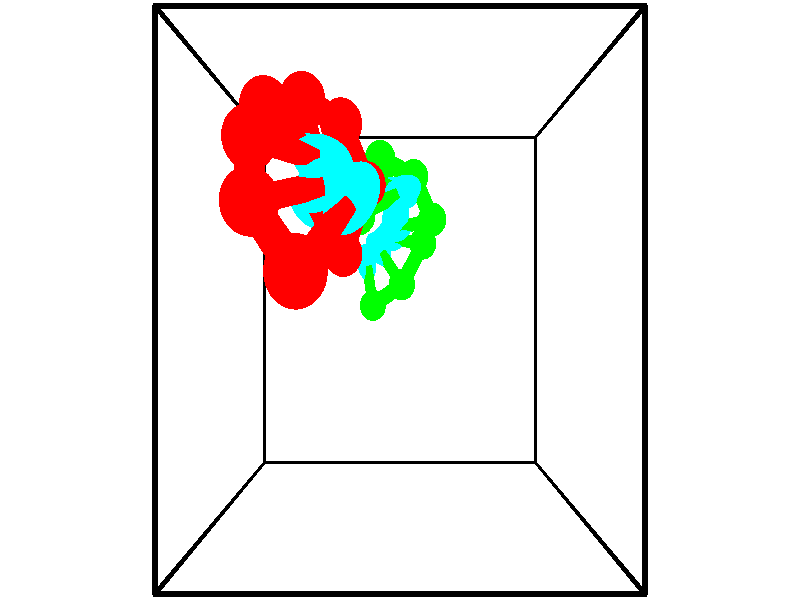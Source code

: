 // switches for output
#declare DRAW_BASES = 1; // possible values are 0, 1; only relevant for DNA ribbons
#declare DRAW_BASES_TYPE = 3; // possible values are 1, 2, 3; only relevant for DNA ribbons
#declare DRAW_FOG = 0; // set to 1 to enable fog

#include "colors.inc"

#include "transforms.inc"
background { rgb <1, 1, 1>}

#default {
   normal{
       ripples 0.25
       frequency 0.20
       turbulence 0.2
       lambda 5
   }
	finish {
		phong 0.1
		phong_size 40.
	}
}

// original window dimensions: 1024x640


// camera settings

camera {
	sky <-0, 1, 0>
	up <-0, 1, 0>
	right 1.6 * <1, 0, 0>
	location <2.5, 2.5, 11.1562>
	look_at <2.5, 2.5, 2.5>
	direction <0, 0, -8.6562>
	angle 67.0682
}


# declare cpy_camera_pos = <2.5, 2.5, 11.1562>;
# if (DRAW_FOG = 1)
fog {
	fog_type 2
	up vnormalize(cpy_camera_pos)
	color rgbt<1,1,1,0.3>
	distance 1e-5
	fog_alt 3e-3
	fog_offset 4
}
# end


// LIGHTS

# declare lum = 6;
global_settings {
	ambient_light rgb lum * <0.05, 0.05, 0.05>
	max_trace_level 15
}# declare cpy_direct_light_amount = 0.25;
light_source
{	1000 * <-1, -1, 1>,
	rgb lum * cpy_direct_light_amount
	parallel
}

light_source
{	1000 * <1, 1, -1>,
	rgb lum * cpy_direct_light_amount
	parallel
}

// strand 0

// nucleotide -1

// particle -1
sphere {
	<1.757840, 3.000980, 3.274593> 0.250000
	pigment { color rgbt <1,0,0,0> }
	no_shadow
}
cylinder {
	<1.508392, 3.304270, 3.350693>,  <1.358723, 3.486243, 3.396353>, 0.100000
	pigment { color rgbt <1,0,0,0> }
	no_shadow
}
cylinder {
	<1.508392, 3.304270, 3.350693>,  <1.757840, 3.000980, 3.274593>, 0.100000
	pigment { color rgbt <1,0,0,0> }
	no_shadow
}

// particle -1
sphere {
	<1.508392, 3.304270, 3.350693> 0.100000
	pigment { color rgbt <1,0,0,0> }
	no_shadow
}
sphere {
	0, 1
	scale<0.080000,0.200000,0.300000>
	matrix <0.291689, -0.000095, 0.956513,
		0.725269, 0.651994, -0.221106,
		-0.623620, 0.758224, 0.190249,
		1.321306, 3.531737, 3.407767>
	pigment { color rgbt <0,1,1,0> }
	no_shadow
}
cylinder {
	<2.068280, 3.713371, 3.517134>,  <1.757840, 3.000980, 3.274593>, 0.130000
	pigment { color rgbt <1,0,0,0> }
	no_shadow
}

// nucleotide -1

// particle -1
sphere {
	<2.068280, 3.713371, 3.517134> 0.250000
	pigment { color rgbt <1,0,0,0> }
	no_shadow
}
cylinder {
	<1.699280, 3.637474, 3.651590>,  <1.477880, 3.591936, 3.732264>, 0.100000
	pigment { color rgbt <1,0,0,0> }
	no_shadow
}
cylinder {
	<1.699280, 3.637474, 3.651590>,  <2.068280, 3.713371, 3.517134>, 0.100000
	pigment { color rgbt <1,0,0,0> }
	no_shadow
}

// particle -1
sphere {
	<1.699280, 3.637474, 3.651590> 0.100000
	pigment { color rgbt <1,0,0,0> }
	no_shadow
}
sphere {
	0, 1
	scale<0.080000,0.200000,0.300000>
	matrix <0.293696, 0.220046, 0.930227,
		-0.250470, 0.956858, -0.147266,
		-0.922501, -0.189743, 0.336140,
		1.422530, 3.580551, 3.752432>
	pigment { color rgbt <0,1,1,0> }
	no_shadow
}
cylinder {
	<1.797270, 4.255830, 3.953901>,  <2.068280, 3.713371, 3.517134>, 0.130000
	pigment { color rgbt <1,0,0,0> }
	no_shadow
}

// nucleotide -1

// particle -1
sphere {
	<1.797270, 4.255830, 3.953901> 0.250000
	pigment { color rgbt <1,0,0,0> }
	no_shadow
}
cylinder {
	<1.636230, 3.902000, 4.048086>,  <1.539607, 3.689703, 4.104597>, 0.100000
	pigment { color rgbt <1,0,0,0> }
	no_shadow
}
cylinder {
	<1.636230, 3.902000, 4.048086>,  <1.797270, 4.255830, 3.953901>, 0.100000
	pigment { color rgbt <1,0,0,0> }
	no_shadow
}

// particle -1
sphere {
	<1.636230, 3.902000, 4.048086> 0.100000
	pigment { color rgbt <1,0,0,0> }
	no_shadow
}
sphere {
	0, 1
	scale<0.080000,0.200000,0.300000>
	matrix <0.239722, 0.146366, 0.959745,
		-0.883429, 0.442838, 0.153125,
		-0.402600, -0.884574, 0.235462,
		1.515451, 3.636628, 4.118725>
	pigment { color rgbt <0,1,1,0> }
	no_shadow
}
cylinder {
	<1.425003, 4.344226, 4.498413>,  <1.797270, 4.255830, 3.953901>, 0.130000
	pigment { color rgbt <1,0,0,0> }
	no_shadow
}

// nucleotide -1

// particle -1
sphere {
	<1.425003, 4.344226, 4.498413> 0.250000
	pigment { color rgbt <1,0,0,0> }
	no_shadow
}
cylinder {
	<1.531761, 3.958881, 4.509007>,  <1.595816, 3.727674, 4.515363>, 0.100000
	pigment { color rgbt <1,0,0,0> }
	no_shadow
}
cylinder {
	<1.531761, 3.958881, 4.509007>,  <1.425003, 4.344226, 4.498413>, 0.100000
	pigment { color rgbt <1,0,0,0> }
	no_shadow
}

// particle -1
sphere {
	<1.531761, 3.958881, 4.509007> 0.100000
	pigment { color rgbt <1,0,0,0> }
	no_shadow
}
sphere {
	0, 1
	scale<0.080000,0.200000,0.300000>
	matrix <0.284327, 0.104970, 0.952964,
		-0.920829, -0.246811, 0.301926,
		0.266895, -0.963362, 0.026485,
		1.611830, 3.669873, 4.516952>
	pigment { color rgbt <0,1,1,0> }
	no_shadow
}
cylinder {
	<1.138293, 4.122924, 5.086075>,  <1.425003, 4.344226, 4.498413>, 0.130000
	pigment { color rgbt <1,0,0,0> }
	no_shadow
}

// nucleotide -1

// particle -1
sphere {
	<1.138293, 4.122924, 5.086075> 0.250000
	pigment { color rgbt <1,0,0,0> }
	no_shadow
}
cylinder {
	<1.435684, 3.867373, 5.007008>,  <1.614119, 3.714042, 4.959567>, 0.100000
	pigment { color rgbt <1,0,0,0> }
	no_shadow
}
cylinder {
	<1.435684, 3.867373, 5.007008>,  <1.138293, 4.122924, 5.086075>, 0.100000
	pigment { color rgbt <1,0,0,0> }
	no_shadow
}

// particle -1
sphere {
	<1.435684, 3.867373, 5.007008> 0.100000
	pigment { color rgbt <1,0,0,0> }
	no_shadow
}
sphere {
	0, 1
	scale<0.080000,0.200000,0.300000>
	matrix <0.239958, -0.021045, 0.970555,
		-0.624227, -0.769019, 0.137658,
		0.743479, -0.638879, -0.197670,
		1.658728, 3.675709, 4.947707>
	pigment { color rgbt <0,1,1,0> }
	no_shadow
}
cylinder {
	<1.126315, 3.740350, 5.641705>,  <1.138293, 4.122924, 5.086075>, 0.130000
	pigment { color rgbt <1,0,0,0> }
	no_shadow
}

// nucleotide -1

// particle -1
sphere {
	<1.126315, 3.740350, 5.641705> 0.250000
	pigment { color rgbt <1,0,0,0> }
	no_shadow
}
cylinder {
	<1.492111, 3.665876, 5.498014>,  <1.711589, 3.621192, 5.411800>, 0.100000
	pigment { color rgbt <1,0,0,0> }
	no_shadow
}
cylinder {
	<1.492111, 3.665876, 5.498014>,  <1.126315, 3.740350, 5.641705>, 0.100000
	pigment { color rgbt <1,0,0,0> }
	no_shadow
}

// particle -1
sphere {
	<1.492111, 3.665876, 5.498014> 0.100000
	pigment { color rgbt <1,0,0,0> }
	no_shadow
}
sphere {
	0, 1
	scale<0.080000,0.200000,0.300000>
	matrix <0.327318, -0.181479, 0.927323,
		-0.237848, -0.965608, -0.105018,
		0.914490, -0.186188, -0.359225,
		1.766458, 3.610021, 5.390247>
	pigment { color rgbt <0,1,1,0> }
	no_shadow
}
cylinder {
	<1.216502, 3.201572, 6.011525>,  <1.126315, 3.740350, 5.641705>, 0.130000
	pigment { color rgbt <1,0,0,0> }
	no_shadow
}

// nucleotide -1

// particle -1
sphere {
	<1.216502, 3.201572, 6.011525> 0.250000
	pigment { color rgbt <1,0,0,0> }
	no_shadow
}
cylinder {
	<1.590218, 3.292271, 5.901476>,  <1.814447, 3.346690, 5.835447>, 0.100000
	pigment { color rgbt <1,0,0,0> }
	no_shadow
}
cylinder {
	<1.590218, 3.292271, 5.901476>,  <1.216502, 3.201572, 6.011525>, 0.100000
	pigment { color rgbt <1,0,0,0> }
	no_shadow
}

// particle -1
sphere {
	<1.590218, 3.292271, 5.901476> 0.100000
	pigment { color rgbt <1,0,0,0> }
	no_shadow
}
sphere {
	0, 1
	scale<0.080000,0.200000,0.300000>
	matrix <0.337020, -0.309997, 0.888999,
		0.116290, -0.923303, -0.366045,
		0.934288, 0.226746, -0.275122,
		1.870504, 3.360294, 5.818939>
	pigment { color rgbt <0,1,1,0> }
	no_shadow
}
cylinder {
	<1.681062, 2.687422, 6.417189>,  <1.216502, 3.201572, 6.011525>, 0.130000
	pigment { color rgbt <1,0,0,0> }
	no_shadow
}

// nucleotide -1

// particle -1
sphere {
	<1.681062, 2.687422, 6.417189> 0.250000
	pigment { color rgbt <1,0,0,0> }
	no_shadow
}
cylinder {
	<1.923836, 2.979252, 6.291107>,  <2.069500, 3.154350, 6.215458>, 0.100000
	pigment { color rgbt <1,0,0,0> }
	no_shadow
}
cylinder {
	<1.923836, 2.979252, 6.291107>,  <1.681062, 2.687422, 6.417189>, 0.100000
	pigment { color rgbt <1,0,0,0> }
	no_shadow
}

// particle -1
sphere {
	<1.923836, 2.979252, 6.291107> 0.100000
	pigment { color rgbt <1,0,0,0> }
	no_shadow
}
sphere {
	0, 1
	scale<0.080000,0.200000,0.300000>
	matrix <0.450301, 0.011121, 0.892807,
		0.654875, -0.683811, -0.321778,
		0.606933, 0.729574, -0.315204,
		2.105916, 3.198124, 6.196546>
	pigment { color rgbt <0,1,1,0> }
	no_shadow
}
// strand 1

// nucleotide -1

// particle -1
sphere {
	<1.886920, 3.545891, 2.241856> 0.250000
	pigment { color rgbt <0,1,0,0> }
	no_shadow
}
cylinder {
	<2.252121, 3.708427, 2.227345>,  <2.471241, 3.805949, 2.218637>, 0.100000
	pigment { color rgbt <0,1,0,0> }
	no_shadow
}
cylinder {
	<2.252121, 3.708427, 2.227345>,  <1.886920, 3.545891, 2.241856>, 0.100000
	pigment { color rgbt <0,1,0,0> }
	no_shadow
}

// particle -1
sphere {
	<2.252121, 3.708427, 2.227345> 0.100000
	pigment { color rgbt <0,1,0,0> }
	no_shadow
}
sphere {
	0, 1
	scale<0.080000,0.200000,0.300000>
	matrix <-0.013926, -0.057834, -0.998229,
		-0.407719, 0.911890, -0.047143,
		0.913001, 0.406341, -0.036279,
		2.526021, 3.830330, 2.216461>
	pigment { color rgbt <0,1,1,0> }
	no_shadow
}
cylinder {
	<1.837911, 4.151833, 1.845941>,  <1.886920, 3.545891, 2.241856>, 0.130000
	pigment { color rgbt <0,1,0,0> }
	no_shadow
}

// nucleotide -1

// particle -1
sphere {
	<1.837911, 4.151833, 1.845941> 0.250000
	pigment { color rgbt <0,1,0,0> }
	no_shadow
}
cylinder {
	<2.207039, 4.001221, 1.813374>,  <2.428516, 3.910853, 1.793833>, 0.100000
	pigment { color rgbt <0,1,0,0> }
	no_shadow
}
cylinder {
	<2.207039, 4.001221, 1.813374>,  <1.837911, 4.151833, 1.845941>, 0.100000
	pigment { color rgbt <0,1,0,0> }
	no_shadow
}

// particle -1
sphere {
	<2.207039, 4.001221, 1.813374> 0.100000
	pigment { color rgbt <0,1,0,0> }
	no_shadow
}
sphere {
	0, 1
	scale<0.080000,0.200000,0.300000>
	matrix <-0.206723, -0.305673, -0.929424,
		0.325069, 0.874522, -0.359919,
		0.922820, -0.376530, -0.081419,
		2.483885, 3.888262, 1.788948>
	pigment { color rgbt <0,1,1,0> }
	no_shadow
}
cylinder {
	<2.175668, 4.419740, 1.314499>,  <1.837911, 4.151833, 1.845941>, 0.130000
	pigment { color rgbt <0,1,0,0> }
	no_shadow
}

// nucleotide -1

// particle -1
sphere {
	<2.175668, 4.419740, 1.314499> 0.250000
	pigment { color rgbt <0,1,0,0> }
	no_shadow
}
cylinder {
	<2.328323, 4.053288, 1.363577>,  <2.419916, 3.833416, 1.393024>, 0.100000
	pigment { color rgbt <0,1,0,0> }
	no_shadow
}
cylinder {
	<2.328323, 4.053288, 1.363577>,  <2.175668, 4.419740, 1.314499>, 0.100000
	pigment { color rgbt <0,1,0,0> }
	no_shadow
}

// particle -1
sphere {
	<2.328323, 4.053288, 1.363577> 0.100000
	pigment { color rgbt <0,1,0,0> }
	no_shadow
}
sphere {
	0, 1
	scale<0.080000,0.200000,0.300000>
	matrix <-0.295846, -0.246830, -0.922795,
		0.875687, 0.315875, -0.365233,
		0.381638, -0.916132, 0.122696,
		2.442815, 3.778448, 1.400386>
	pigment { color rgbt <0,1,1,0> }
	no_shadow
}
cylinder {
	<2.733047, 4.266646, 0.781641>,  <2.175668, 4.419740, 1.314499>, 0.130000
	pigment { color rgbt <0,1,0,0> }
	no_shadow
}

// nucleotide -1

// particle -1
sphere {
	<2.733047, 4.266646, 0.781641> 0.250000
	pigment { color rgbt <0,1,0,0> }
	no_shadow
}
cylinder {
	<2.553078, 3.934135, 0.912207>,  <2.445096, 3.734629, 0.990546>, 0.100000
	pigment { color rgbt <0,1,0,0> }
	no_shadow
}
cylinder {
	<2.553078, 3.934135, 0.912207>,  <2.733047, 4.266646, 0.781641>, 0.100000
	pigment { color rgbt <0,1,0,0> }
	no_shadow
}

// particle -1
sphere {
	<2.553078, 3.934135, 0.912207> 0.100000
	pigment { color rgbt <0,1,0,0> }
	no_shadow
}
sphere {
	0, 1
	scale<0.080000,0.200000,0.300000>
	matrix <-0.167818, -0.280291, -0.945132,
		0.877158, -0.480015, -0.013394,
		-0.449923, -0.831278, 0.326415,
		2.418101, 3.684752, 1.010131>
	pigment { color rgbt <0,1,1,0> }
	no_shadow
}
cylinder {
	<3.069181, 3.689110, 0.449689>,  <2.733047, 4.266646, 0.781641>, 0.130000
	pigment { color rgbt <0,1,0,0> }
	no_shadow
}

// nucleotide -1

// particle -1
sphere {
	<3.069181, 3.689110, 0.449689> 0.250000
	pigment { color rgbt <0,1,0,0> }
	no_shadow
}
cylinder {
	<2.693634, 3.599312, 0.554096>,  <2.468306, 3.545433, 0.616740>, 0.100000
	pigment { color rgbt <0,1,0,0> }
	no_shadow
}
cylinder {
	<2.693634, 3.599312, 0.554096>,  <3.069181, 3.689110, 0.449689>, 0.100000
	pigment { color rgbt <0,1,0,0> }
	no_shadow
}

// particle -1
sphere {
	<2.693634, 3.599312, 0.554096> 0.100000
	pigment { color rgbt <0,1,0,0> }
	no_shadow
}
sphere {
	0, 1
	scale<0.080000,0.200000,0.300000>
	matrix <-0.198314, -0.267092, -0.943045,
		0.281425, -0.937157, 0.206243,
		-0.938867, -0.224496, 0.261018,
		2.411974, 3.531963, 0.632401>
	pigment { color rgbt <0,1,1,0> }
	no_shadow
}
cylinder {
	<2.927784, 3.380963, -0.131218>,  <3.069181, 3.689110, 0.449689>, 0.130000
	pigment { color rgbt <0,1,0,0> }
	no_shadow
}

// nucleotide -1

// particle -1
sphere {
	<2.927784, 3.380963, -0.131218> 0.250000
	pigment { color rgbt <0,1,0,0> }
	no_shadow
}
cylinder {
	<2.565094, 3.412437, 0.034510>,  <2.347480, 3.431322, 0.133946>, 0.100000
	pigment { color rgbt <0,1,0,0> }
	no_shadow
}
cylinder {
	<2.565094, 3.412437, 0.034510>,  <2.927784, 3.380963, -0.131218>, 0.100000
	pigment { color rgbt <0,1,0,0> }
	no_shadow
}

// particle -1
sphere {
	<2.565094, 3.412437, 0.034510> 0.100000
	pigment { color rgbt <0,1,0,0> }
	no_shadow
}
sphere {
	0, 1
	scale<0.080000,0.200000,0.300000>
	matrix <-0.421605, -0.192506, -0.886110,
		0.010037, -0.978136, 0.207723,
		-0.906724, 0.078683, 0.414319,
		2.293077, 3.436043, 0.158805>
	pigment { color rgbt <0,1,1,0> }
	no_shadow
}
cylinder {
	<2.535200, 2.742931, -0.197433>,  <2.927784, 3.380963, -0.131218>, 0.130000
	pigment { color rgbt <0,1,0,0> }
	no_shadow
}

// nucleotide -1

// particle -1
sphere {
	<2.535200, 2.742931, -0.197433> 0.250000
	pigment { color rgbt <0,1,0,0> }
	no_shadow
}
cylinder {
	<2.288376, 3.056087, -0.165638>,  <2.140281, 3.243981, -0.146561>, 0.100000
	pigment { color rgbt <0,1,0,0> }
	no_shadow
}
cylinder {
	<2.288376, 3.056087, -0.165638>,  <2.535200, 2.742931, -0.197433>, 0.100000
	pigment { color rgbt <0,1,0,0> }
	no_shadow
}

// particle -1
sphere {
	<2.288376, 3.056087, -0.165638> 0.100000
	pigment { color rgbt <0,1,0,0> }
	no_shadow
}
sphere {
	0, 1
	scale<0.080000,0.200000,0.300000>
	matrix <-0.324937, -0.161500, -0.931844,
		-0.716695, -0.600832, 0.354046,
		-0.617060, 0.782891, 0.079486,
		2.103258, 3.290955, -0.141792>
	pigment { color rgbt <0,1,1,0> }
	no_shadow
}
cylinder {
	<1.978384, 2.412585, -0.499263>,  <2.535200, 2.742931, -0.197433>, 0.130000
	pigment { color rgbt <0,1,0,0> }
	no_shadow
}

// nucleotide -1

// particle -1
sphere {
	<1.978384, 2.412585, -0.499263> 0.250000
	pigment { color rgbt <0,1,0,0> }
	no_shadow
}
cylinder {
	<1.907661, 2.806248, -0.504524>,  <1.865228, 3.042446, -0.507681>, 0.100000
	pigment { color rgbt <0,1,0,0> }
	no_shadow
}
cylinder {
	<1.907661, 2.806248, -0.504524>,  <1.978384, 2.412585, -0.499263>, 0.100000
	pigment { color rgbt <0,1,0,0> }
	no_shadow
}

// particle -1
sphere {
	<1.907661, 2.806248, -0.504524> 0.100000
	pigment { color rgbt <0,1,0,0> }
	no_shadow
}
sphere {
	0, 1
	scale<0.080000,0.200000,0.300000>
	matrix <-0.468867, -0.095968, -0.878040,
		-0.865392, -0.149075, 0.478407,
		-0.176806, 0.984158, -0.013154,
		1.854620, 3.101495, -0.508470>
	pigment { color rgbt <0,1,1,0> }
	no_shadow
}
// box output
cylinder {
	<0.000000, 0.000000, 0.000000>,  <5.000000, 0.000000, 0.000000>, 0.025000
	pigment { color rgbt <0,0,0,0> }
	no_shadow
}
cylinder {
	<0.000000, 0.000000, 0.000000>,  <0.000000, 5.000000, 0.000000>, 0.025000
	pigment { color rgbt <0,0,0,0> }
	no_shadow
}
cylinder {
	<0.000000, 0.000000, 0.000000>,  <0.000000, 0.000000, 5.000000>, 0.025000
	pigment { color rgbt <0,0,0,0> }
	no_shadow
}
cylinder {
	<5.000000, 5.000000, 5.000000>,  <0.000000, 5.000000, 5.000000>, 0.025000
	pigment { color rgbt <0,0,0,0> }
	no_shadow
}
cylinder {
	<5.000000, 5.000000, 5.000000>,  <5.000000, 0.000000, 5.000000>, 0.025000
	pigment { color rgbt <0,0,0,0> }
	no_shadow
}
cylinder {
	<5.000000, 5.000000, 5.000000>,  <5.000000, 5.000000, 0.000000>, 0.025000
	pigment { color rgbt <0,0,0,0> }
	no_shadow
}
cylinder {
	<0.000000, 0.000000, 5.000000>,  <0.000000, 5.000000, 5.000000>, 0.025000
	pigment { color rgbt <0,0,0,0> }
	no_shadow
}
cylinder {
	<0.000000, 0.000000, 5.000000>,  <5.000000, 0.000000, 5.000000>, 0.025000
	pigment { color rgbt <0,0,0,0> }
	no_shadow
}
cylinder {
	<5.000000, 5.000000, 0.000000>,  <0.000000, 5.000000, 0.000000>, 0.025000
	pigment { color rgbt <0,0,0,0> }
	no_shadow
}
cylinder {
	<5.000000, 5.000000, 0.000000>,  <5.000000, 0.000000, 0.000000>, 0.025000
	pigment { color rgbt <0,0,0,0> }
	no_shadow
}
cylinder {
	<5.000000, 0.000000, 5.000000>,  <5.000000, 0.000000, 0.000000>, 0.025000
	pigment { color rgbt <0,0,0,0> }
	no_shadow
}
cylinder {
	<0.000000, 5.000000, 0.000000>,  <0.000000, 5.000000, 5.000000>, 0.025000
	pigment { color rgbt <0,0,0,0> }
	no_shadow
}
// end of box output
